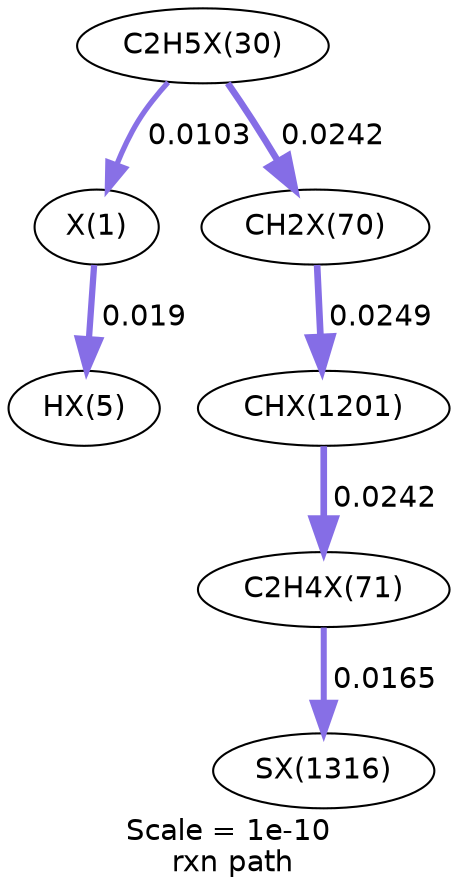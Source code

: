 digraph reaction_paths {
center=1;
s27 -> s28[fontname="Helvetica", style="setlinewidth(3.01)", arrowsize=1.5, color="0.7, 0.519, 0.9"
, label=" 0.019"];
s31 -> s27[fontname="Helvetica", style="setlinewidth(2.54)", arrowsize=1.27, color="0.7, 0.51, 0.9"
, label=" 0.0103"];
s31 -> s43[fontname="Helvetica", style="setlinewidth(3.19)", arrowsize=1.59, color="0.7, 0.524, 0.9"
, label=" 0.0242"];
s43 -> s76[fontname="Helvetica", style="setlinewidth(3.21)", arrowsize=1.61, color="0.7, 0.525, 0.9"
, label=" 0.0249"];
s76 -> s44[fontname="Helvetica", style="setlinewidth(3.19)", arrowsize=1.59, color="0.7, 0.524, 0.9"
, label=" 0.0242"];
s44 -> s78[fontname="Helvetica", style="setlinewidth(2.9)", arrowsize=1.45, color="0.7, 0.516, 0.9"
, label=" 0.0165"];
s27 [ fontname="Helvetica", label="X(1)"];
s28 [ fontname="Helvetica", label="HX(5)"];
s31 [ fontname="Helvetica", label="C2H5X(30)"];
s43 [ fontname="Helvetica", label="CH2X(70)"];
s44 [ fontname="Helvetica", label="C2H4X(71)"];
s76 [ fontname="Helvetica", label="CHX(1201)"];
s78 [ fontname="Helvetica", label="SX(1316)"];
 label = "Scale = 1e-10\l rxn path";
 fontname = "Helvetica";
}
